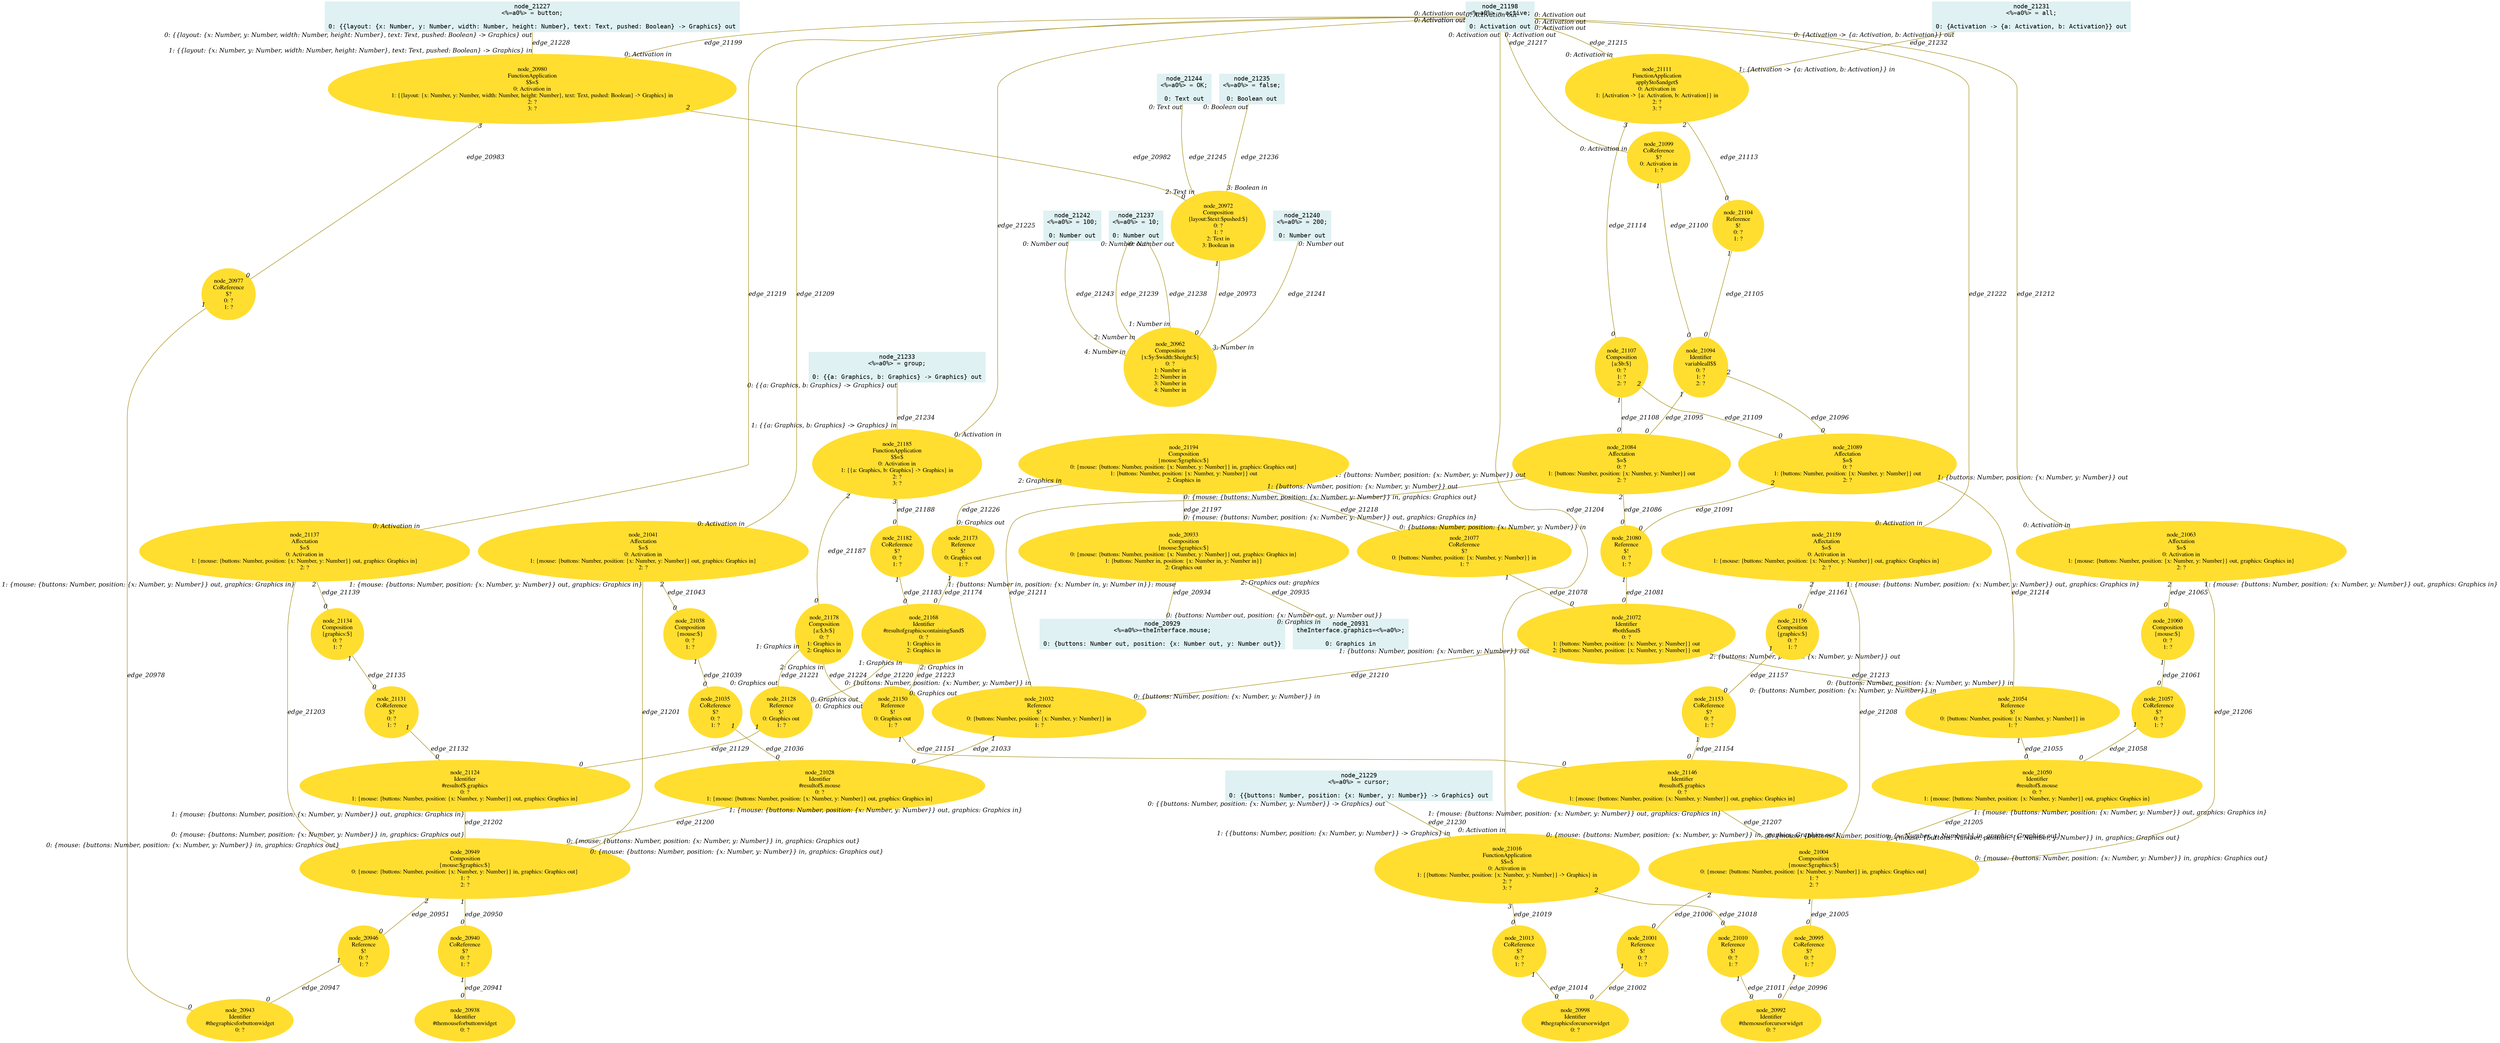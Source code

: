 digraph g{node_20929 [shape="box", style="filled", color="#dff1f2", fontname="Courier", label="node_20929
<%=a0%>=theInterface.mouse;

0: {buttons: Number out, position: {x: Number out, y: Number out}}" ]
node_20931 [shape="box", style="filled", color="#dff1f2", fontname="Courier", label="node_20931
theInterface.graphics=<%=a0%>;

0: Graphics in" ]
node_20933 [shape="ellipse", style="filled", color="#ffde2f", fontname="Times", label="node_20933
Composition
{mouse:$graphics:$}
0: {mouse: {buttons: Number, position: {x: Number, y: Number}} out, graphics: Graphics in}
1: {buttons: Number in, position: {x: Number in, y: Number in}}
2: Graphics out" ]
node_20938 [shape="ellipse", style="filled", color="#ffde2f", fontname="Times", label="node_20938
Identifier
#themouseforbuttonwidget
0: ?" ]
node_20940 [shape="ellipse", style="filled", color="#ffde2f", fontname="Times", label="node_20940
CoReference
$?
0: ?
1: ?" ]
node_20943 [shape="ellipse", style="filled", color="#ffde2f", fontname="Times", label="node_20943
Identifier
#thegraphicsforbuttonwidget
0: ?" ]
node_20946 [shape="ellipse", style="filled", color="#ffde2f", fontname="Times", label="node_20946
Reference
$!
0: ?
1: ?" ]
node_20949 [shape="ellipse", style="filled", color="#ffde2f", fontname="Times", label="node_20949
Composition
{mouse:$graphics:$}
0: {mouse: {buttons: Number, position: {x: Number, y: Number}} in, graphics: Graphics out}
1: ?
2: ?" ]
node_20962 [shape="ellipse", style="filled", color="#ffde2f", fontname="Times", label="node_20962
Composition
{x:$y:$width:$height:$}
0: ?
1: Number in
2: Number in
3: Number in
4: Number in" ]
node_20972 [shape="ellipse", style="filled", color="#ffde2f", fontname="Times", label="node_20972
Composition
{layout:$text:$pushed:$}
0: ?
1: ?
2: Text in
3: Boolean in" ]
node_20977 [shape="ellipse", style="filled", color="#ffde2f", fontname="Times", label="node_20977
CoReference
$?
0: ?
1: ?" ]
node_20980 [shape="ellipse", style="filled", color="#ffde2f", fontname="Times", label="node_20980
FunctionApplication
$$=$
0: Activation in
1: {{layout: {x: Number, y: Number, width: Number, height: Number}, text: Text, pushed: Boolean} -> Graphics} in
2: ?
3: ?" ]
node_20992 [shape="ellipse", style="filled", color="#ffde2f", fontname="Times", label="node_20992
Identifier
#themouseforcursorwidget
0: ?" ]
node_20995 [shape="ellipse", style="filled", color="#ffde2f", fontname="Times", label="node_20995
CoReference
$?
0: ?
1: ?" ]
node_20998 [shape="ellipse", style="filled", color="#ffde2f", fontname="Times", label="node_20998
Identifier
#thegraphicsforcursorwidget
0: ?" ]
node_21001 [shape="ellipse", style="filled", color="#ffde2f", fontname="Times", label="node_21001
Reference
$!
0: ?
1: ?" ]
node_21004 [shape="ellipse", style="filled", color="#ffde2f", fontname="Times", label="node_21004
Composition
{mouse:$graphics:$}
0: {mouse: {buttons: Number, position: {x: Number, y: Number}} in, graphics: Graphics out}
1: ?
2: ?" ]
node_21010 [shape="ellipse", style="filled", color="#ffde2f", fontname="Times", label="node_21010
Reference
$!
0: ?
1: ?" ]
node_21013 [shape="ellipse", style="filled", color="#ffde2f", fontname="Times", label="node_21013
CoReference
$?
0: ?
1: ?" ]
node_21016 [shape="ellipse", style="filled", color="#ffde2f", fontname="Times", label="node_21016
FunctionApplication
$$=$
0: Activation in
1: {{buttons: Number, position: {x: Number, y: Number}} -> Graphics} in
2: ?
3: ?" ]
node_21028 [shape="ellipse", style="filled", color="#ffde2f", fontname="Times", label="node_21028
Identifier
#resultof$.mouse
0: ?
1: {mouse: {buttons: Number, position: {x: Number, y: Number}} out, graphics: Graphics in}" ]
node_21032 [shape="ellipse", style="filled", color="#ffde2f", fontname="Times", label="node_21032
Reference
$!
0: {buttons: Number, position: {x: Number, y: Number}} in
1: ?" ]
node_21035 [shape="ellipse", style="filled", color="#ffde2f", fontname="Times", label="node_21035
CoReference
$?
0: ?
1: ?" ]
node_21038 [shape="ellipse", style="filled", color="#ffde2f", fontname="Times", label="node_21038
Composition
{mouse:$}
0: ?
1: ?" ]
node_21041 [shape="ellipse", style="filled", color="#ffde2f", fontname="Times", label="node_21041
Affectation
$=$
0: Activation in
1: {mouse: {buttons: Number, position: {x: Number, y: Number}} out, graphics: Graphics in}
2: ?" ]
node_21050 [shape="ellipse", style="filled", color="#ffde2f", fontname="Times", label="node_21050
Identifier
#resultof$.mouse
0: ?
1: {mouse: {buttons: Number, position: {x: Number, y: Number}} out, graphics: Graphics in}" ]
node_21054 [shape="ellipse", style="filled", color="#ffde2f", fontname="Times", label="node_21054
Reference
$!
0: {buttons: Number, position: {x: Number, y: Number}} in
1: ?" ]
node_21057 [shape="ellipse", style="filled", color="#ffde2f", fontname="Times", label="node_21057
CoReference
$?
0: ?
1: ?" ]
node_21060 [shape="ellipse", style="filled", color="#ffde2f", fontname="Times", label="node_21060
Composition
{mouse:$}
0: ?
1: ?" ]
node_21063 [shape="ellipse", style="filled", color="#ffde2f", fontname="Times", label="node_21063
Affectation
$=$
0: Activation in
1: {mouse: {buttons: Number, position: {x: Number, y: Number}} out, graphics: Graphics in}
2: ?" ]
node_21072 [shape="ellipse", style="filled", color="#ffde2f", fontname="Times", label="node_21072
Identifier
#both$and$
0: ?
1: {buttons: Number, position: {x: Number, y: Number}} out
2: {buttons: Number, position: {x: Number, y: Number}} out" ]
node_21077 [shape="ellipse", style="filled", color="#ffde2f", fontname="Times", label="node_21077
CoReference
$?
0: {buttons: Number, position: {x: Number, y: Number}} in
1: ?" ]
node_21080 [shape="ellipse", style="filled", color="#ffde2f", fontname="Times", label="node_21080
Reference
$!
0: ?
1: ?" ]
node_21084 [shape="ellipse", style="filled", color="#ffde2f", fontname="Times", label="node_21084
Affectation
$=$
0: ?
1: {buttons: Number, position: {x: Number, y: Number}} out
2: ?" ]
node_21089 [shape="ellipse", style="filled", color="#ffde2f", fontname="Times", label="node_21089
Affectation
$=$
0: ?
1: {buttons: Number, position: {x: Number, y: Number}} out
2: ?" ]
node_21094 [shape="ellipse", style="filled", color="#ffde2f", fontname="Times", label="node_21094
Identifier
variableall$$
0: ?
1: ?
2: ?" ]
node_21099 [shape="ellipse", style="filled", color="#ffde2f", fontname="Times", label="node_21099
CoReference
$?
0: Activation in
1: ?" ]
node_21104 [shape="ellipse", style="filled", color="#ffde2f", fontname="Times", label="node_21104
Reference
$!
0: ?
1: ?" ]
node_21107 [shape="ellipse", style="filled", color="#ffde2f", fontname="Times", label="node_21107
Composition
{a:$b:$}
0: ?
1: ?
2: ?" ]
node_21111 [shape="ellipse", style="filled", color="#ffde2f", fontname="Times", label="node_21111
FunctionApplication
apply$to$andget$
0: Activation in
1: {Activation -> {a: Activation, b: Activation}} in
2: ?
3: ?" ]
node_21124 [shape="ellipse", style="filled", color="#ffde2f", fontname="Times", label="node_21124
Identifier
#resultof$.graphics
0: ?
1: {mouse: {buttons: Number, position: {x: Number, y: Number}} out, graphics: Graphics in}" ]
node_21128 [shape="ellipse", style="filled", color="#ffde2f", fontname="Times", label="node_21128
Reference
$!
0: Graphics out
1: ?" ]
node_21131 [shape="ellipse", style="filled", color="#ffde2f", fontname="Times", label="node_21131
CoReference
$?
0: ?
1: ?" ]
node_21134 [shape="ellipse", style="filled", color="#ffde2f", fontname="Times", label="node_21134
Composition
{graphics:$}
0: ?
1: ?" ]
node_21137 [shape="ellipse", style="filled", color="#ffde2f", fontname="Times", label="node_21137
Affectation
$=$
0: Activation in
1: {mouse: {buttons: Number, position: {x: Number, y: Number}} out, graphics: Graphics in}
2: ?" ]
node_21146 [shape="ellipse", style="filled", color="#ffde2f", fontname="Times", label="node_21146
Identifier
#resultof$.graphics
0: ?
1: {mouse: {buttons: Number, position: {x: Number, y: Number}} out, graphics: Graphics in}" ]
node_21150 [shape="ellipse", style="filled", color="#ffde2f", fontname="Times", label="node_21150
Reference
$!
0: Graphics out
1: ?" ]
node_21153 [shape="ellipse", style="filled", color="#ffde2f", fontname="Times", label="node_21153
CoReference
$?
0: ?
1: ?" ]
node_21156 [shape="ellipse", style="filled", color="#ffde2f", fontname="Times", label="node_21156
Composition
{graphics:$}
0: ?
1: ?" ]
node_21159 [shape="ellipse", style="filled", color="#ffde2f", fontname="Times", label="node_21159
Affectation
$=$
0: Activation in
1: {mouse: {buttons: Number, position: {x: Number, y: Number}} out, graphics: Graphics in}
2: ?" ]
node_21168 [shape="ellipse", style="filled", color="#ffde2f", fontname="Times", label="node_21168
Identifier
#resultofgraphicscontaining$and$
0: ?
1: Graphics in
2: Graphics in" ]
node_21173 [shape="ellipse", style="filled", color="#ffde2f", fontname="Times", label="node_21173
Reference
$!
0: Graphics out
1: ?" ]
node_21178 [shape="ellipse", style="filled", color="#ffde2f", fontname="Times", label="node_21178
Composition
{a:$,b:$}
0: ?
1: Graphics in
2: Graphics in" ]
node_21182 [shape="ellipse", style="filled", color="#ffde2f", fontname="Times", label="node_21182
CoReference
$?
0: ?
1: ?" ]
node_21185 [shape="ellipse", style="filled", color="#ffde2f", fontname="Times", label="node_21185
FunctionApplication
$$=$
0: Activation in
1: {{a: Graphics, b: Graphics} -> Graphics} in
2: ?
3: ?" ]
node_21194 [shape="ellipse", style="filled", color="#ffde2f", fontname="Times", label="node_21194
Composition
{mouse:$graphics:$}
0: {mouse: {buttons: Number, position: {x: Number, y: Number}} in, graphics: Graphics out}
1: {buttons: Number, position: {x: Number, y: Number}} out
2: Graphics in" ]
node_21198 [shape="box", style="filled", color="#dff1f2", fontname="Courier", label="node_21198
<%=a0%> = active;

0: Activation out" ]
node_21227 [shape="box", style="filled", color="#dff1f2", fontname="Courier", label="node_21227
<%=a0%> = button;

0: {{layout: {x: Number, y: Number, width: Number, height: Number}, text: Text, pushed: Boolean} -> Graphics} out" ]
node_21229 [shape="box", style="filled", color="#dff1f2", fontname="Courier", label="node_21229
<%=a0%> = cursor;

0: {{buttons: Number, position: {x: Number, y: Number}} -> Graphics} out" ]
node_21231 [shape="box", style="filled", color="#dff1f2", fontname="Courier", label="node_21231
<%=a0%> = all;

0: {Activation -> {a: Activation, b: Activation}} out" ]
node_21233 [shape="box", style="filled", color="#dff1f2", fontname="Courier", label="node_21233
<%=a0%> = group;

0: {{a: Graphics, b: Graphics} -> Graphics} out" ]
node_21235 [shape="box", style="filled", color="#dff1f2", fontname="Courier", label="node_21235
<%=a0%> = false;

0: Boolean out" ]
node_21237 [shape="box", style="filled", color="#dff1f2", fontname="Courier", label="node_21237
<%=a0%> = 10;

0: Number out" ]
node_21240 [shape="box", style="filled", color="#dff1f2", fontname="Courier", label="node_21240
<%=a0%> = 200;

0: Number out" ]
node_21242 [shape="box", style="filled", color="#dff1f2", fontname="Courier", label="node_21242
<%=a0%> = 100;

0: Number out" ]
node_21244 [shape="box", style="filled", color="#dff1f2", fontname="Courier", label="node_21244
<%=a0%> = OK;

0: Text out" ]
node_20933 -> node_20929 [dir=none, arrowHead=none, fontname="Times-Italic", arrowsize=1, color="#9d8400", label="edge_20934",  headlabel="0: {buttons: Number out, position: {x: Number out, y: Number out}}", taillabel="1: {buttons: Number in, position: {x: Number in, y: Number in}}: mouse" ]
node_20933 -> node_20931 [dir=none, arrowHead=none, fontname="Times-Italic", arrowsize=1, color="#9d8400", label="edge_20935",  headlabel="0: Graphics in", taillabel="2: Graphics out: graphics" ]
node_20940 -> node_20938 [dir=none, arrowHead=none, fontname="Times-Italic", arrowsize=1, color="#9d8400", label="edge_20941",  headlabel="0", taillabel="1" ]
node_20946 -> node_20943 [dir=none, arrowHead=none, fontname="Times-Italic", arrowsize=1, color="#9d8400", label="edge_20947",  headlabel="0", taillabel="1" ]
node_20949 -> node_20940 [dir=none, arrowHead=none, fontname="Times-Italic", arrowsize=1, color="#9d8400", label="edge_20950",  headlabel="0", taillabel="1" ]
node_20949 -> node_20946 [dir=none, arrowHead=none, fontname="Times-Italic", arrowsize=1, color="#9d8400", label="edge_20951",  headlabel="0", taillabel="2" ]
node_20972 -> node_20962 [dir=none, arrowHead=none, fontname="Times-Italic", arrowsize=1, color="#9d8400", label="edge_20973",  headlabel="0", taillabel="1" ]
node_20977 -> node_20943 [dir=none, arrowHead=none, fontname="Times-Italic", arrowsize=1, color="#9d8400", label="edge_20978",  headlabel="0", taillabel="1" ]
node_20980 -> node_20972 [dir=none, arrowHead=none, fontname="Times-Italic", arrowsize=1, color="#9d8400", label="edge_20982",  headlabel="0", taillabel="2" ]
node_20980 -> node_20977 [dir=none, arrowHead=none, fontname="Times-Italic", arrowsize=1, color="#9d8400", label="edge_20983",  headlabel="0", taillabel="3" ]
node_20995 -> node_20992 [dir=none, arrowHead=none, fontname="Times-Italic", arrowsize=1, color="#9d8400", label="edge_20996",  headlabel="0", taillabel="1" ]
node_21001 -> node_20998 [dir=none, arrowHead=none, fontname="Times-Italic", arrowsize=1, color="#9d8400", label="edge_21002",  headlabel="0", taillabel="1" ]
node_21004 -> node_20995 [dir=none, arrowHead=none, fontname="Times-Italic", arrowsize=1, color="#9d8400", label="edge_21005",  headlabel="0", taillabel="1" ]
node_21004 -> node_21001 [dir=none, arrowHead=none, fontname="Times-Italic", arrowsize=1, color="#9d8400", label="edge_21006",  headlabel="0", taillabel="2" ]
node_21010 -> node_20992 [dir=none, arrowHead=none, fontname="Times-Italic", arrowsize=1, color="#9d8400", label="edge_21011",  headlabel="0", taillabel="1" ]
node_21013 -> node_20998 [dir=none, arrowHead=none, fontname="Times-Italic", arrowsize=1, color="#9d8400", label="edge_21014",  headlabel="0", taillabel="1" ]
node_21016 -> node_21010 [dir=none, arrowHead=none, fontname="Times-Italic", arrowsize=1, color="#9d8400", label="edge_21018",  headlabel="0", taillabel="2" ]
node_21016 -> node_21013 [dir=none, arrowHead=none, fontname="Times-Italic", arrowsize=1, color="#9d8400", label="edge_21019",  headlabel="0", taillabel="3" ]
node_21032 -> node_21028 [dir=none, arrowHead=none, fontname="Times-Italic", arrowsize=1, color="#9d8400", label="edge_21033",  headlabel="0", taillabel="1" ]
node_21035 -> node_21028 [dir=none, arrowHead=none, fontname="Times-Italic", arrowsize=1, color="#9d8400", label="edge_21036",  headlabel="0", taillabel="1" ]
node_21038 -> node_21035 [dir=none, arrowHead=none, fontname="Times-Italic", arrowsize=1, color="#9d8400", label="edge_21039",  headlabel="0", taillabel="1" ]
node_21041 -> node_21038 [dir=none, arrowHead=none, fontname="Times-Italic", arrowsize=1, color="#9d8400", label="edge_21043",  headlabel="0", taillabel="2" ]
node_21054 -> node_21050 [dir=none, arrowHead=none, fontname="Times-Italic", arrowsize=1, color="#9d8400", label="edge_21055",  headlabel="0", taillabel="1" ]
node_21057 -> node_21050 [dir=none, arrowHead=none, fontname="Times-Italic", arrowsize=1, color="#9d8400", label="edge_21058",  headlabel="0", taillabel="1" ]
node_21060 -> node_21057 [dir=none, arrowHead=none, fontname="Times-Italic", arrowsize=1, color="#9d8400", label="edge_21061",  headlabel="0", taillabel="1" ]
node_21063 -> node_21060 [dir=none, arrowHead=none, fontname="Times-Italic", arrowsize=1, color="#9d8400", label="edge_21065",  headlabel="0", taillabel="2" ]
node_21077 -> node_21072 [dir=none, arrowHead=none, fontname="Times-Italic", arrowsize=1, color="#9d8400", label="edge_21078",  headlabel="0", taillabel="1" ]
node_21080 -> node_21072 [dir=none, arrowHead=none, fontname="Times-Italic", arrowsize=1, color="#9d8400", label="edge_21081",  headlabel="0", taillabel="1" ]
node_21084 -> node_21080 [dir=none, arrowHead=none, fontname="Times-Italic", arrowsize=1, color="#9d8400", label="edge_21086",  headlabel="0", taillabel="2" ]
node_21089 -> node_21080 [dir=none, arrowHead=none, fontname="Times-Italic", arrowsize=1, color="#9d8400", label="edge_21091",  headlabel="0", taillabel="2" ]
node_21094 -> node_21084 [dir=none, arrowHead=none, fontname="Times-Italic", arrowsize=1, color="#9d8400", label="edge_21095",  headlabel="0", taillabel="1" ]
node_21094 -> node_21089 [dir=none, arrowHead=none, fontname="Times-Italic", arrowsize=1, color="#9d8400", label="edge_21096",  headlabel="0", taillabel="2" ]
node_21099 -> node_21094 [dir=none, arrowHead=none, fontname="Times-Italic", arrowsize=1, color="#9d8400", label="edge_21100",  headlabel="0", taillabel="1" ]
node_21104 -> node_21094 [dir=none, arrowHead=none, fontname="Times-Italic", arrowsize=1, color="#9d8400", label="edge_21105",  headlabel="0", taillabel="1" ]
node_21107 -> node_21084 [dir=none, arrowHead=none, fontname="Times-Italic", arrowsize=1, color="#9d8400", label="edge_21108",  headlabel="0", taillabel="1" ]
node_21107 -> node_21089 [dir=none, arrowHead=none, fontname="Times-Italic", arrowsize=1, color="#9d8400", label="edge_21109",  headlabel="0", taillabel="2" ]
node_21111 -> node_21104 [dir=none, arrowHead=none, fontname="Times-Italic", arrowsize=1, color="#9d8400", label="edge_21113",  headlabel="0", taillabel="2" ]
node_21111 -> node_21107 [dir=none, arrowHead=none, fontname="Times-Italic", arrowsize=1, color="#9d8400", label="edge_21114",  headlabel="0", taillabel="3" ]
node_21128 -> node_21124 [dir=none, arrowHead=none, fontname="Times-Italic", arrowsize=1, color="#9d8400", label="edge_21129",  headlabel="0", taillabel="1" ]
node_21131 -> node_21124 [dir=none, arrowHead=none, fontname="Times-Italic", arrowsize=1, color="#9d8400", label="edge_21132",  headlabel="0", taillabel="1" ]
node_21134 -> node_21131 [dir=none, arrowHead=none, fontname="Times-Italic", arrowsize=1, color="#9d8400", label="edge_21135",  headlabel="0", taillabel="1" ]
node_21137 -> node_21134 [dir=none, arrowHead=none, fontname="Times-Italic", arrowsize=1, color="#9d8400", label="edge_21139",  headlabel="0", taillabel="2" ]
node_21150 -> node_21146 [dir=none, arrowHead=none, fontname="Times-Italic", arrowsize=1, color="#9d8400", label="edge_21151",  headlabel="0", taillabel="1" ]
node_21153 -> node_21146 [dir=none, arrowHead=none, fontname="Times-Italic", arrowsize=1, color="#9d8400", label="edge_21154",  headlabel="0", taillabel="1" ]
node_21156 -> node_21153 [dir=none, arrowHead=none, fontname="Times-Italic", arrowsize=1, color="#9d8400", label="edge_21157",  headlabel="0", taillabel="1" ]
node_21159 -> node_21156 [dir=none, arrowHead=none, fontname="Times-Italic", arrowsize=1, color="#9d8400", label="edge_21161",  headlabel="0", taillabel="2" ]
node_21173 -> node_21168 [dir=none, arrowHead=none, fontname="Times-Italic", arrowsize=1, color="#9d8400", label="edge_21174",  headlabel="0", taillabel="1" ]
node_21182 -> node_21168 [dir=none, arrowHead=none, fontname="Times-Italic", arrowsize=1, color="#9d8400", label="edge_21183",  headlabel="0", taillabel="1" ]
node_21185 -> node_21178 [dir=none, arrowHead=none, fontname="Times-Italic", arrowsize=1, color="#9d8400", label="edge_21187",  headlabel="0", taillabel="2" ]
node_21185 -> node_21182 [dir=none, arrowHead=none, fontname="Times-Italic", arrowsize=1, color="#9d8400", label="edge_21188",  headlabel="0", taillabel="3" ]
node_21194 -> node_20933 [dir=none, arrowHead=none, fontname="Times-Italic", arrowsize=1, color="#9d8400", label="edge_21197",  headlabel="0: {mouse: {buttons: Number, position: {x: Number, y: Number}} out, graphics: Graphics in}", taillabel="0: {mouse: {buttons: Number, position: {x: Number, y: Number}} in, graphics: Graphics out}" ]
node_21198 -> node_20980 [dir=none, arrowHead=none, fontname="Times-Italic", arrowsize=1, color="#9d8400", label="edge_21199",  headlabel="0: Activation in", taillabel="0: Activation out" ]
node_21028 -> node_20949 [dir=none, arrowHead=none, fontname="Times-Italic", arrowsize=1, color="#9d8400", label="edge_21200",  headlabel="0: {mouse: {buttons: Number, position: {x: Number, y: Number}} in, graphics: Graphics out}", taillabel="1: {mouse: {buttons: Number, position: {x: Number, y: Number}} out, graphics: Graphics in}" ]
node_21041 -> node_20949 [dir=none, arrowHead=none, fontname="Times-Italic", arrowsize=1, color="#9d8400", label="edge_21201",  headlabel="0: {mouse: {buttons: Number, position: {x: Number, y: Number}} in, graphics: Graphics out}", taillabel="1: {mouse: {buttons: Number, position: {x: Number, y: Number}} out, graphics: Graphics in}" ]
node_21124 -> node_20949 [dir=none, arrowHead=none, fontname="Times-Italic", arrowsize=1, color="#9d8400", label="edge_21202",  headlabel="0: {mouse: {buttons: Number, position: {x: Number, y: Number}} in, graphics: Graphics out}", taillabel="1: {mouse: {buttons: Number, position: {x: Number, y: Number}} out, graphics: Graphics in}" ]
node_21137 -> node_20949 [dir=none, arrowHead=none, fontname="Times-Italic", arrowsize=1, color="#9d8400", label="edge_21203",  headlabel="0: {mouse: {buttons: Number, position: {x: Number, y: Number}} in, graphics: Graphics out}", taillabel="1: {mouse: {buttons: Number, position: {x: Number, y: Number}} out, graphics: Graphics in}" ]
node_21198 -> node_21016 [dir=none, arrowHead=none, fontname="Times-Italic", arrowsize=1, color="#9d8400", label="edge_21204",  headlabel="0: Activation in", taillabel="0: Activation out" ]
node_21050 -> node_21004 [dir=none, arrowHead=none, fontname="Times-Italic", arrowsize=1, color="#9d8400", label="edge_21205",  headlabel="0: {mouse: {buttons: Number, position: {x: Number, y: Number}} in, graphics: Graphics out}", taillabel="1: {mouse: {buttons: Number, position: {x: Number, y: Number}} out, graphics: Graphics in}" ]
node_21063 -> node_21004 [dir=none, arrowHead=none, fontname="Times-Italic", arrowsize=1, color="#9d8400", label="edge_21206",  headlabel="0: {mouse: {buttons: Number, position: {x: Number, y: Number}} in, graphics: Graphics out}", taillabel="1: {mouse: {buttons: Number, position: {x: Number, y: Number}} out, graphics: Graphics in}" ]
node_21146 -> node_21004 [dir=none, arrowHead=none, fontname="Times-Italic", arrowsize=1, color="#9d8400", label="edge_21207",  headlabel="0: {mouse: {buttons: Number, position: {x: Number, y: Number}} in, graphics: Graphics out}", taillabel="1: {mouse: {buttons: Number, position: {x: Number, y: Number}} out, graphics: Graphics in}" ]
node_21159 -> node_21004 [dir=none, arrowHead=none, fontname="Times-Italic", arrowsize=1, color="#9d8400", label="edge_21208",  headlabel="0: {mouse: {buttons: Number, position: {x: Number, y: Number}} in, graphics: Graphics out}", taillabel="1: {mouse: {buttons: Number, position: {x: Number, y: Number}} out, graphics: Graphics in}" ]
node_21198 -> node_21041 [dir=none, arrowHead=none, fontname="Times-Italic", arrowsize=1, color="#9d8400", label="edge_21209",  headlabel="0: Activation in", taillabel="0: Activation out" ]
node_21072 -> node_21032 [dir=none, arrowHead=none, fontname="Times-Italic", arrowsize=1, color="#9d8400", label="edge_21210",  headlabel="0: {buttons: Number, position: {x: Number, y: Number}} in", taillabel="1: {buttons: Number, position: {x: Number, y: Number}} out" ]
node_21084 -> node_21032 [dir=none, arrowHead=none, fontname="Times-Italic", arrowsize=1, color="#9d8400", label="edge_21211",  headlabel="0: {buttons: Number, position: {x: Number, y: Number}} in", taillabel="1: {buttons: Number, position: {x: Number, y: Number}} out" ]
node_21198 -> node_21063 [dir=none, arrowHead=none, fontname="Times-Italic", arrowsize=1, color="#9d8400", label="edge_21212",  headlabel="0: Activation in", taillabel="0: Activation out" ]
node_21072 -> node_21054 [dir=none, arrowHead=none, fontname="Times-Italic", arrowsize=1, color="#9d8400", label="edge_21213",  headlabel="0: {buttons: Number, position: {x: Number, y: Number}} in", taillabel="2: {buttons: Number, position: {x: Number, y: Number}} out" ]
node_21089 -> node_21054 [dir=none, arrowHead=none, fontname="Times-Italic", arrowsize=1, color="#9d8400", label="edge_21214",  headlabel="0: {buttons: Number, position: {x: Number, y: Number}} in", taillabel="1: {buttons: Number, position: {x: Number, y: Number}} out" ]
node_21198 -> node_21111 [dir=none, arrowHead=none, fontname="Times-Italic", arrowsize=1, color="#9d8400", label="edge_21215",  headlabel="0: Activation in", taillabel="0: Activation out" ]
node_21198 -> node_21099 [dir=none, arrowHead=none, fontname="Times-Italic", arrowsize=1, color="#9d8400", label="edge_21217",  headlabel="0: Activation in", taillabel="0: Activation out" ]
node_21194 -> node_21077 [dir=none, arrowHead=none, fontname="Times-Italic", arrowsize=1, color="#9d8400", label="edge_21218",  headlabel="0: {buttons: Number, position: {x: Number, y: Number}} in", taillabel="1: {buttons: Number, position: {x: Number, y: Number}} out" ]
node_21198 -> node_21137 [dir=none, arrowHead=none, fontname="Times-Italic", arrowsize=1, color="#9d8400", label="edge_21219",  headlabel="0: Activation in", taillabel="0: Activation out" ]
node_21168 -> node_21128 [dir=none, arrowHead=none, fontname="Times-Italic", arrowsize=1, color="#9d8400", label="edge_21220",  headlabel="0: Graphics out", taillabel="1: Graphics in" ]
node_21178 -> node_21128 [dir=none, arrowHead=none, fontname="Times-Italic", arrowsize=1, color="#9d8400", label="edge_21221",  headlabel="0: Graphics out", taillabel="1: Graphics in" ]
node_21198 -> node_21159 [dir=none, arrowHead=none, fontname="Times-Italic", arrowsize=1, color="#9d8400", label="edge_21222",  headlabel="0: Activation in", taillabel="0: Activation out" ]
node_21168 -> node_21150 [dir=none, arrowHead=none, fontname="Times-Italic", arrowsize=1, color="#9d8400", label="edge_21223",  headlabel="0: Graphics out", taillabel="2: Graphics in" ]
node_21178 -> node_21150 [dir=none, arrowHead=none, fontname="Times-Italic", arrowsize=1, color="#9d8400", label="edge_21224",  headlabel="0: Graphics out", taillabel="2: Graphics in" ]
node_21198 -> node_21185 [dir=none, arrowHead=none, fontname="Times-Italic", arrowsize=1, color="#9d8400", label="edge_21225",  headlabel="0: Activation in", taillabel="0: Activation out" ]
node_21194 -> node_21173 [dir=none, arrowHead=none, fontname="Times-Italic", arrowsize=1, color="#9d8400", label="edge_21226",  headlabel="0: Graphics out", taillabel="2: Graphics in" ]
node_21227 -> node_20980 [dir=none, arrowHead=none, fontname="Times-Italic", arrowsize=1, color="#9d8400", label="edge_21228",  headlabel="1: {{layout: {x: Number, y: Number, width: Number, height: Number}, text: Text, pushed: Boolean} -> Graphics} in", taillabel="0: {{layout: {x: Number, y: Number, width: Number, height: Number}, text: Text, pushed: Boolean} -> Graphics} out" ]
node_21229 -> node_21016 [dir=none, arrowHead=none, fontname="Times-Italic", arrowsize=1, color="#9d8400", label="edge_21230",  headlabel="1: {{buttons: Number, position: {x: Number, y: Number}} -> Graphics} in", taillabel="0: {{buttons: Number, position: {x: Number, y: Number}} -> Graphics} out" ]
node_21231 -> node_21111 [dir=none, arrowHead=none, fontname="Times-Italic", arrowsize=1, color="#9d8400", label="edge_21232",  headlabel="1: {Activation -> {a: Activation, b: Activation}} in", taillabel="0: {Activation -> {a: Activation, b: Activation}} out" ]
node_21233 -> node_21185 [dir=none, arrowHead=none, fontname="Times-Italic", arrowsize=1, color="#9d8400", label="edge_21234",  headlabel="1: {{a: Graphics, b: Graphics} -> Graphics} in", taillabel="0: {{a: Graphics, b: Graphics} -> Graphics} out" ]
node_21235 -> node_20972 [dir=none, arrowHead=none, fontname="Times-Italic", arrowsize=1, color="#9d8400", label="edge_21236",  headlabel="3: Boolean in", taillabel="0: Boolean out" ]
node_21237 -> node_20962 [dir=none, arrowHead=none, fontname="Times-Italic", arrowsize=1, color="#9d8400", label="edge_21238",  headlabel="1: Number in", taillabel="0: Number out" ]
node_21237 -> node_20962 [dir=none, arrowHead=none, fontname="Times-Italic", arrowsize=1, color="#9d8400", label="edge_21239",  headlabel="2: Number in", taillabel="0: Number out" ]
node_21240 -> node_20962 [dir=none, arrowHead=none, fontname="Times-Italic", arrowsize=1, color="#9d8400", label="edge_21241",  headlabel="3: Number in", taillabel="0: Number out" ]
node_21242 -> node_20962 [dir=none, arrowHead=none, fontname="Times-Italic", arrowsize=1, color="#9d8400", label="edge_21243",  headlabel="4: Number in", taillabel="0: Number out" ]
node_21244 -> node_20972 [dir=none, arrowHead=none, fontname="Times-Italic", arrowsize=1, color="#9d8400", label="edge_21245",  headlabel="2: Text in", taillabel="0: Text out" ]
}